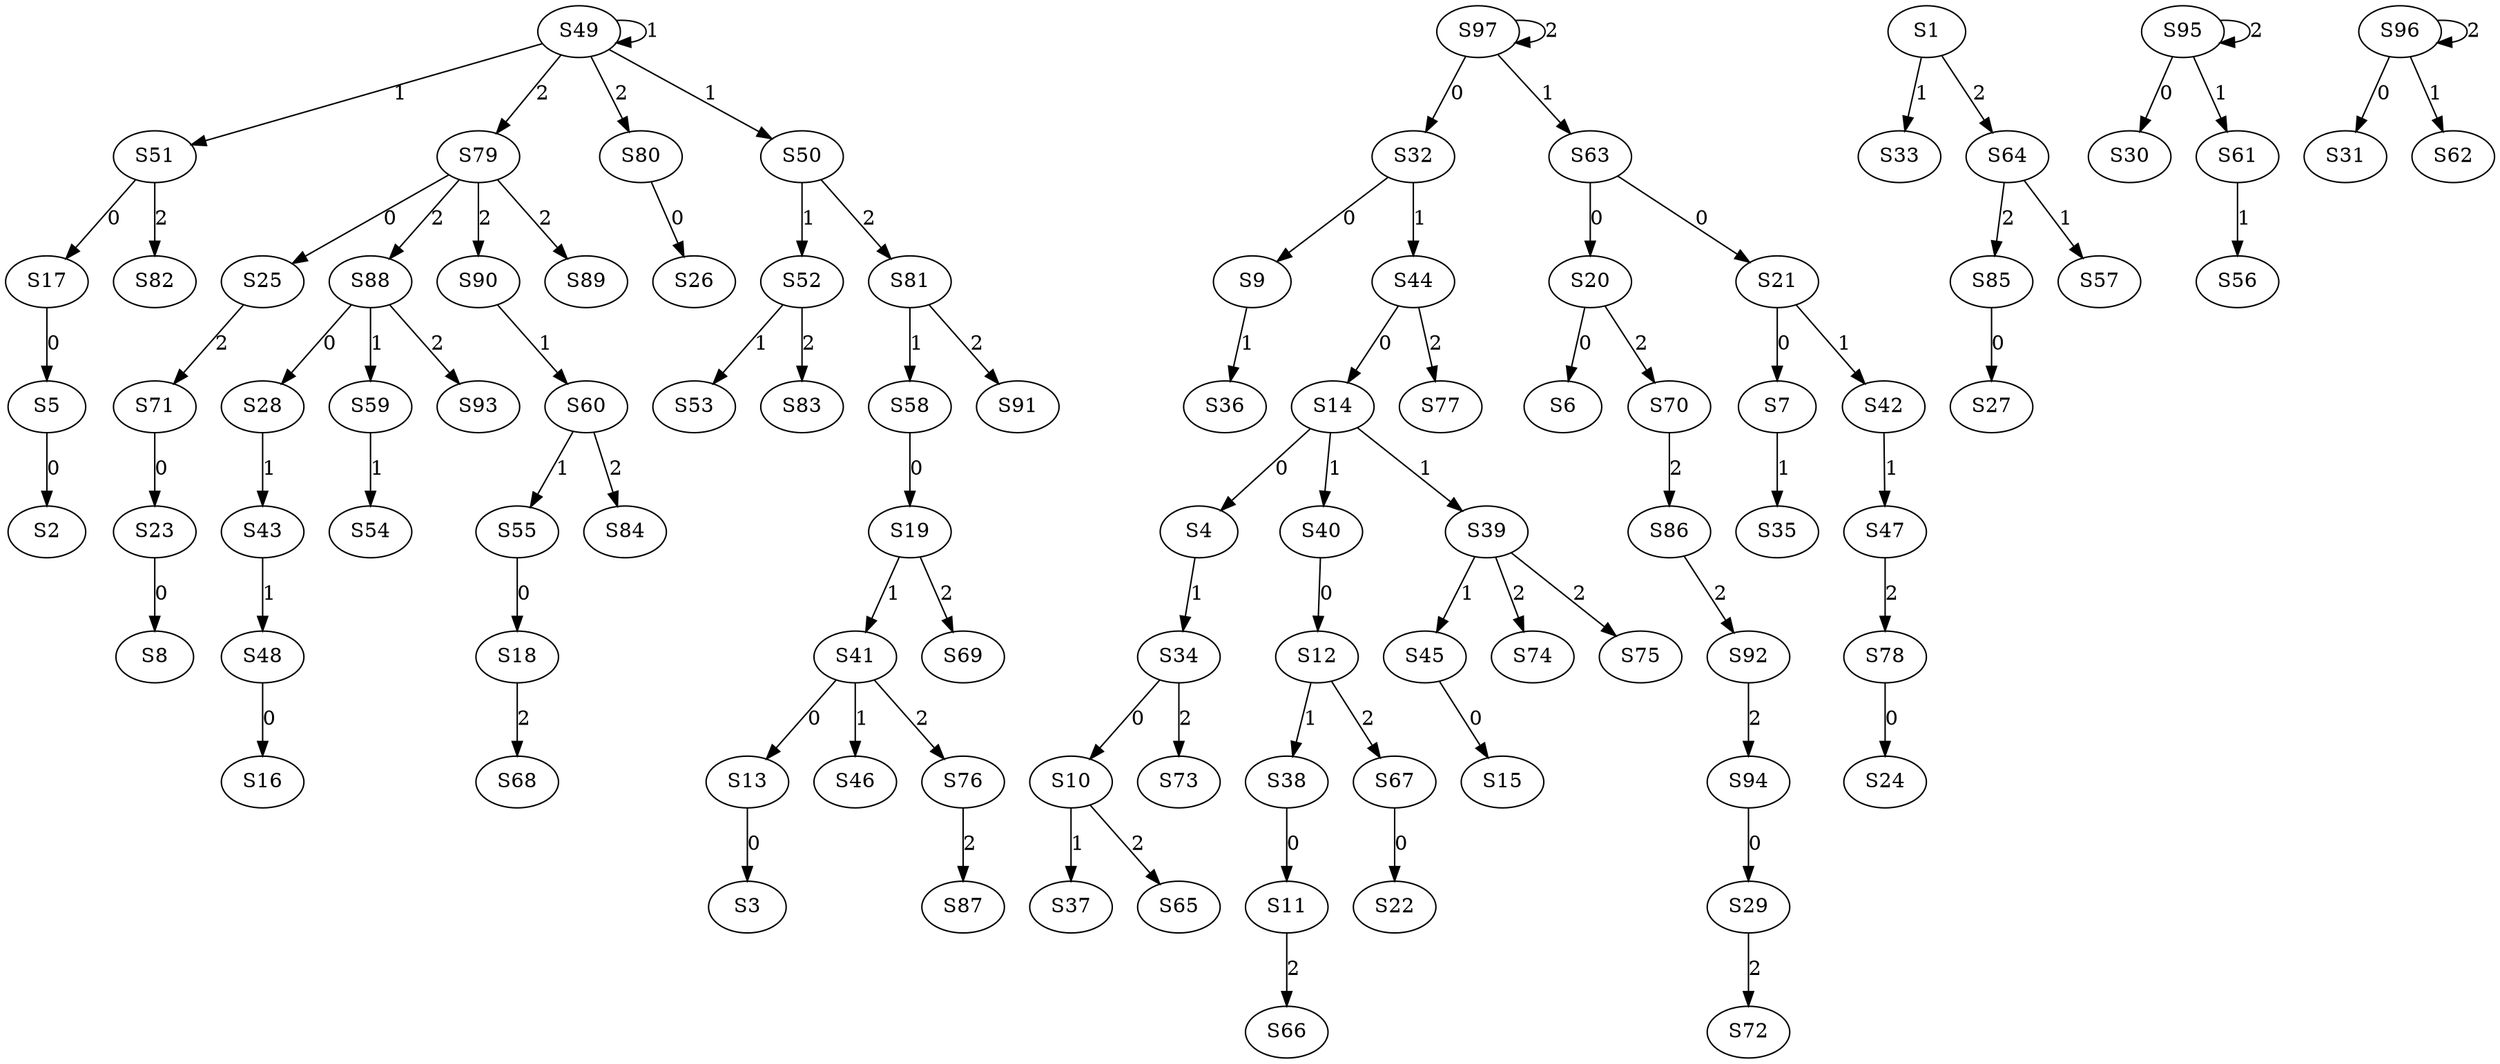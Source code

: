 strict digraph {
	S5 -> S2 [ label = 0 ];
	S13 -> S3 [ label = 0 ];
	S14 -> S4 [ label = 0 ];
	S17 -> S5 [ label = 0 ];
	S20 -> S6 [ label = 0 ];
	S21 -> S7 [ label = 0 ];
	S23 -> S8 [ label = 0 ];
	S32 -> S9 [ label = 0 ];
	S34 -> S10 [ label = 0 ];
	S38 -> S11 [ label = 0 ];
	S40 -> S12 [ label = 0 ];
	S41 -> S13 [ label = 0 ];
	S44 -> S14 [ label = 0 ];
	S45 -> S15 [ label = 0 ];
	S48 -> S16 [ label = 0 ];
	S51 -> S17 [ label = 0 ];
	S55 -> S18 [ label = 0 ];
	S58 -> S19 [ label = 0 ];
	S63 -> S20 [ label = 0 ];
	S63 -> S21 [ label = 0 ];
	S67 -> S22 [ label = 0 ];
	S71 -> S23 [ label = 0 ];
	S78 -> S24 [ label = 0 ];
	S79 -> S25 [ label = 0 ];
	S80 -> S26 [ label = 0 ];
	S85 -> S27 [ label = 0 ];
	S88 -> S28 [ label = 0 ];
	S94 -> S29 [ label = 0 ];
	S95 -> S30 [ label = 0 ];
	S96 -> S31 [ label = 0 ];
	S97 -> S32 [ label = 0 ];
	S1 -> S33 [ label = 1 ];
	S4 -> S34 [ label = 1 ];
	S7 -> S35 [ label = 1 ];
	S9 -> S36 [ label = 1 ];
	S10 -> S37 [ label = 1 ];
	S12 -> S38 [ label = 1 ];
	S14 -> S39 [ label = 1 ];
	S14 -> S40 [ label = 1 ];
	S19 -> S41 [ label = 1 ];
	S21 -> S42 [ label = 1 ];
	S28 -> S43 [ label = 1 ];
	S32 -> S44 [ label = 1 ];
	S39 -> S45 [ label = 1 ];
	S41 -> S46 [ label = 1 ];
	S42 -> S47 [ label = 1 ];
	S43 -> S48 [ label = 1 ];
	S49 -> S49 [ label = 1 ];
	S49 -> S50 [ label = 1 ];
	S49 -> S51 [ label = 1 ];
	S50 -> S52 [ label = 1 ];
	S52 -> S53 [ label = 1 ];
	S59 -> S54 [ label = 1 ];
	S60 -> S55 [ label = 1 ];
	S61 -> S56 [ label = 1 ];
	S64 -> S57 [ label = 1 ];
	S81 -> S58 [ label = 1 ];
	S88 -> S59 [ label = 1 ];
	S90 -> S60 [ label = 1 ];
	S95 -> S61 [ label = 1 ];
	S96 -> S62 [ label = 1 ];
	S97 -> S63 [ label = 1 ];
	S1 -> S64 [ label = 2 ];
	S10 -> S65 [ label = 2 ];
	S11 -> S66 [ label = 2 ];
	S12 -> S67 [ label = 2 ];
	S18 -> S68 [ label = 2 ];
	S19 -> S69 [ label = 2 ];
	S20 -> S70 [ label = 2 ];
	S25 -> S71 [ label = 2 ];
	S29 -> S72 [ label = 2 ];
	S34 -> S73 [ label = 2 ];
	S39 -> S74 [ label = 2 ];
	S39 -> S75 [ label = 2 ];
	S41 -> S76 [ label = 2 ];
	S44 -> S77 [ label = 2 ];
	S47 -> S78 [ label = 2 ];
	S49 -> S79 [ label = 2 ];
	S49 -> S80 [ label = 2 ];
	S50 -> S81 [ label = 2 ];
	S51 -> S82 [ label = 2 ];
	S52 -> S83 [ label = 2 ];
	S60 -> S84 [ label = 2 ];
	S64 -> S85 [ label = 2 ];
	S70 -> S86 [ label = 2 ];
	S76 -> S87 [ label = 2 ];
	S79 -> S88 [ label = 2 ];
	S79 -> S89 [ label = 2 ];
	S79 -> S90 [ label = 2 ];
	S81 -> S91 [ label = 2 ];
	S86 -> S92 [ label = 2 ];
	S88 -> S93 [ label = 2 ];
	S92 -> S94 [ label = 2 ];
	S95 -> S95 [ label = 2 ];
	S96 -> S96 [ label = 2 ];
	S97 -> S97 [ label = 2 ];
}